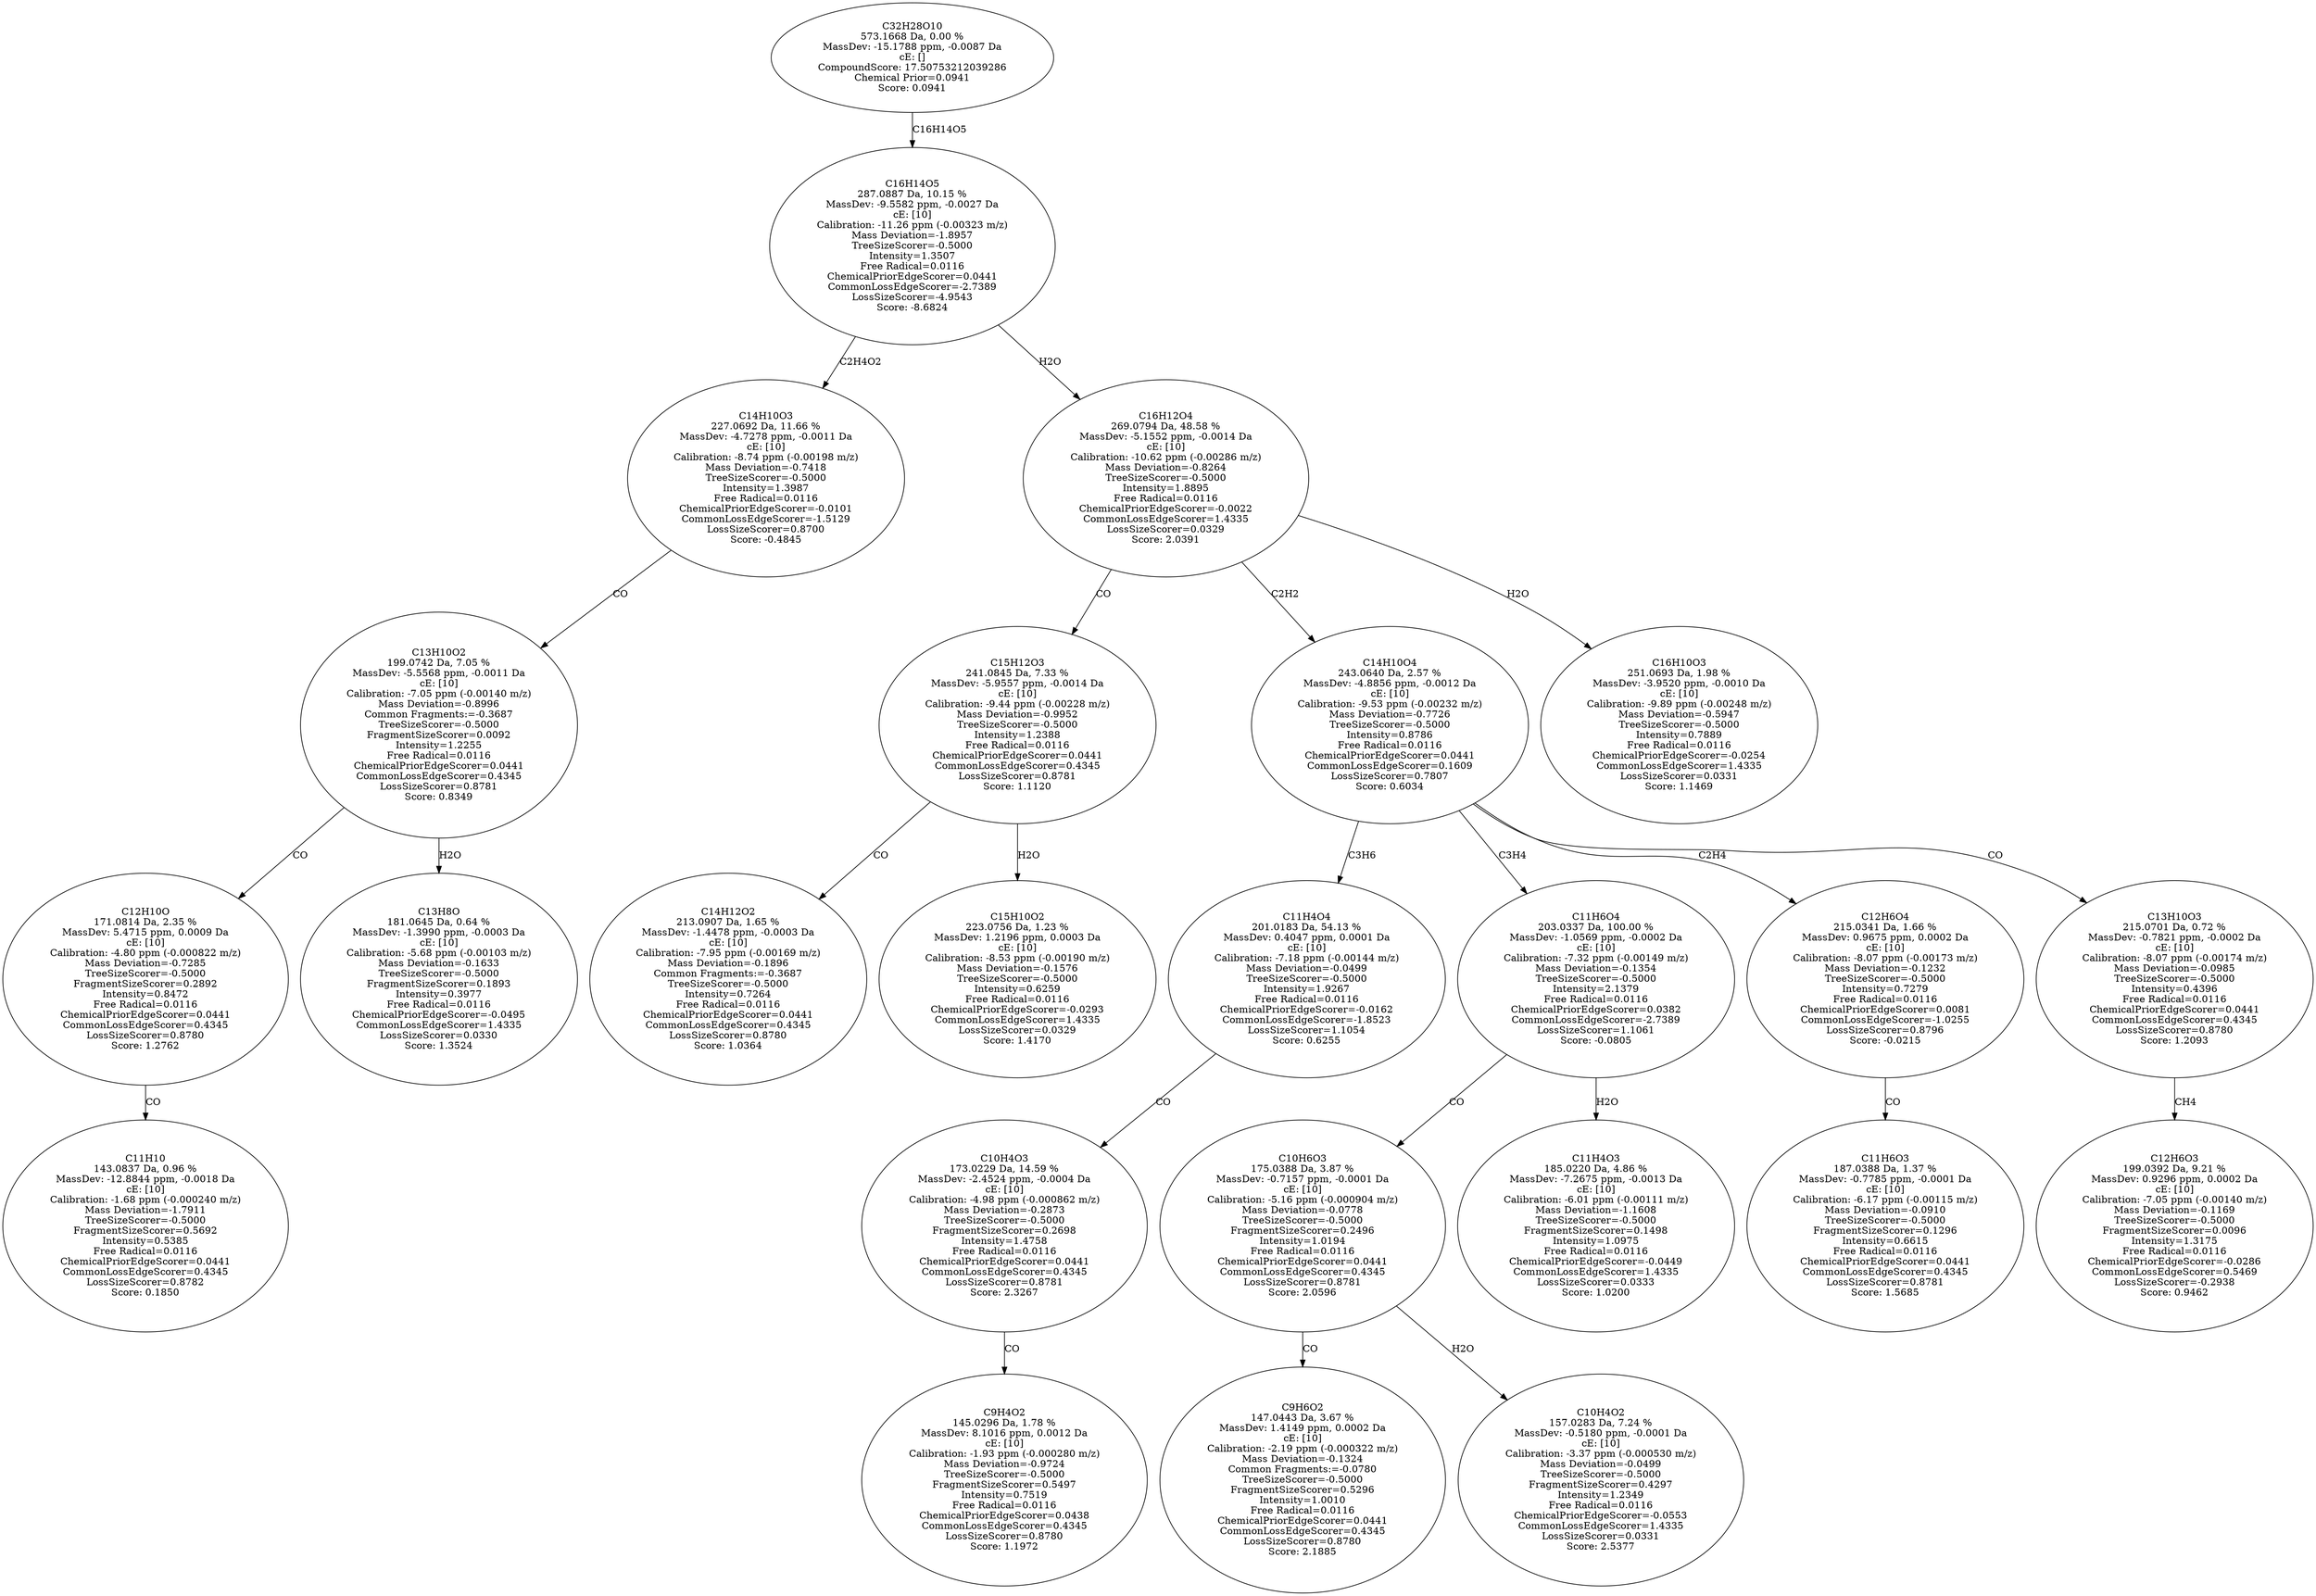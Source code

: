 strict digraph {
v1 [label="C11H10\n143.0837 Da, 0.96 %\nMassDev: -12.8844 ppm, -0.0018 Da\ncE: [10]\nCalibration: -1.68 ppm (-0.000240 m/z)\nMass Deviation=-1.7911\nTreeSizeScorer=-0.5000\nFragmentSizeScorer=0.5692\nIntensity=0.5385\nFree Radical=0.0116\nChemicalPriorEdgeScorer=0.0441\nCommonLossEdgeScorer=0.4345\nLossSizeScorer=0.8782\nScore: 0.1850"];
v2 [label="C12H10O\n171.0814 Da, 2.35 %\nMassDev: 5.4715 ppm, 0.0009 Da\ncE: [10]\nCalibration: -4.80 ppm (-0.000822 m/z)\nMass Deviation=-0.7285\nTreeSizeScorer=-0.5000\nFragmentSizeScorer=0.2892\nIntensity=0.8472\nFree Radical=0.0116\nChemicalPriorEdgeScorer=0.0441\nCommonLossEdgeScorer=0.4345\nLossSizeScorer=0.8780\nScore: 1.2762"];
v3 [label="C13H8O\n181.0645 Da, 0.64 %\nMassDev: -1.3990 ppm, -0.0003 Da\ncE: [10]\nCalibration: -5.68 ppm (-0.00103 m/z)\nMass Deviation=-0.1633\nTreeSizeScorer=-0.5000\nFragmentSizeScorer=0.1893\nIntensity=0.3977\nFree Radical=0.0116\nChemicalPriorEdgeScorer=-0.0495\nCommonLossEdgeScorer=1.4335\nLossSizeScorer=0.0330\nScore: 1.3524"];
v4 [label="C13H10O2\n199.0742 Da, 7.05 %\nMassDev: -5.5568 ppm, -0.0011 Da\ncE: [10]\nCalibration: -7.05 ppm (-0.00140 m/z)\nMass Deviation=-0.8996\nCommon Fragments:=-0.3687\nTreeSizeScorer=-0.5000\nFragmentSizeScorer=0.0092\nIntensity=1.2255\nFree Radical=0.0116\nChemicalPriorEdgeScorer=0.0441\nCommonLossEdgeScorer=0.4345\nLossSizeScorer=0.8781\nScore: 0.8349"];
v5 [label="C14H10O3\n227.0692 Da, 11.66 %\nMassDev: -4.7278 ppm, -0.0011 Da\ncE: [10]\nCalibration: -8.74 ppm (-0.00198 m/z)\nMass Deviation=-0.7418\nTreeSizeScorer=-0.5000\nIntensity=1.3987\nFree Radical=0.0116\nChemicalPriorEdgeScorer=-0.0101\nCommonLossEdgeScorer=-1.5129\nLossSizeScorer=0.8700\nScore: -0.4845"];
v6 [label="C14H12O2\n213.0907 Da, 1.65 %\nMassDev: -1.4478 ppm, -0.0003 Da\ncE: [10]\nCalibration: -7.95 ppm (-0.00169 m/z)\nMass Deviation=-0.1896\nCommon Fragments:=-0.3687\nTreeSizeScorer=-0.5000\nIntensity=0.7264\nFree Radical=0.0116\nChemicalPriorEdgeScorer=0.0441\nCommonLossEdgeScorer=0.4345\nLossSizeScorer=0.8780\nScore: 1.0364"];
v7 [label="C15H10O2\n223.0756 Da, 1.23 %\nMassDev: 1.2196 ppm, 0.0003 Da\ncE: [10]\nCalibration: -8.53 ppm (-0.00190 m/z)\nMass Deviation=-0.1576\nTreeSizeScorer=-0.5000\nIntensity=0.6259\nFree Radical=0.0116\nChemicalPriorEdgeScorer=-0.0293\nCommonLossEdgeScorer=1.4335\nLossSizeScorer=0.0329\nScore: 1.4170"];
v8 [label="C15H12O3\n241.0845 Da, 7.33 %\nMassDev: -5.9557 ppm, -0.0014 Da\ncE: [10]\nCalibration: -9.44 ppm (-0.00228 m/z)\nMass Deviation=-0.9952\nTreeSizeScorer=-0.5000\nIntensity=1.2388\nFree Radical=0.0116\nChemicalPriorEdgeScorer=0.0441\nCommonLossEdgeScorer=0.4345\nLossSizeScorer=0.8781\nScore: 1.1120"];
v9 [label="C9H4O2\n145.0296 Da, 1.78 %\nMassDev: 8.1016 ppm, 0.0012 Da\ncE: [10]\nCalibration: -1.93 ppm (-0.000280 m/z)\nMass Deviation=-0.9724\nTreeSizeScorer=-0.5000\nFragmentSizeScorer=0.5497\nIntensity=0.7519\nFree Radical=0.0116\nChemicalPriorEdgeScorer=0.0438\nCommonLossEdgeScorer=0.4345\nLossSizeScorer=0.8780\nScore: 1.1972"];
v10 [label="C10H4O3\n173.0229 Da, 14.59 %\nMassDev: -2.4524 ppm, -0.0004 Da\ncE: [10]\nCalibration: -4.98 ppm (-0.000862 m/z)\nMass Deviation=-0.2873\nTreeSizeScorer=-0.5000\nFragmentSizeScorer=0.2698\nIntensity=1.4758\nFree Radical=0.0116\nChemicalPriorEdgeScorer=0.0441\nCommonLossEdgeScorer=0.4345\nLossSizeScorer=0.8781\nScore: 2.3267"];
v11 [label="C11H4O4\n201.0183 Da, 54.13 %\nMassDev: 0.4047 ppm, 0.0001 Da\ncE: [10]\nCalibration: -7.18 ppm (-0.00144 m/z)\nMass Deviation=-0.0499\nTreeSizeScorer=-0.5000\nIntensity=1.9267\nFree Radical=0.0116\nChemicalPriorEdgeScorer=-0.0162\nCommonLossEdgeScorer=-1.8523\nLossSizeScorer=1.1054\nScore: 0.6255"];
v12 [label="C9H6O2\n147.0443 Da, 3.67 %\nMassDev: 1.4149 ppm, 0.0002 Da\ncE: [10]\nCalibration: -2.19 ppm (-0.000322 m/z)\nMass Deviation=-0.1324\nCommon Fragments:=-0.0780\nTreeSizeScorer=-0.5000\nFragmentSizeScorer=0.5296\nIntensity=1.0010\nFree Radical=0.0116\nChemicalPriorEdgeScorer=0.0441\nCommonLossEdgeScorer=0.4345\nLossSizeScorer=0.8780\nScore: 2.1885"];
v13 [label="C10H4O2\n157.0283 Da, 7.24 %\nMassDev: -0.5180 ppm, -0.0001 Da\ncE: [10]\nCalibration: -3.37 ppm (-0.000530 m/z)\nMass Deviation=-0.0499\nTreeSizeScorer=-0.5000\nFragmentSizeScorer=0.4297\nIntensity=1.2349\nFree Radical=0.0116\nChemicalPriorEdgeScorer=-0.0553\nCommonLossEdgeScorer=1.4335\nLossSizeScorer=0.0331\nScore: 2.5377"];
v14 [label="C10H6O3\n175.0388 Da, 3.87 %\nMassDev: -0.7157 ppm, -0.0001 Da\ncE: [10]\nCalibration: -5.16 ppm (-0.000904 m/z)\nMass Deviation=-0.0778\nTreeSizeScorer=-0.5000\nFragmentSizeScorer=0.2496\nIntensity=1.0194\nFree Radical=0.0116\nChemicalPriorEdgeScorer=0.0441\nCommonLossEdgeScorer=0.4345\nLossSizeScorer=0.8781\nScore: 2.0596"];
v15 [label="C11H4O3\n185.0220 Da, 4.86 %\nMassDev: -7.2675 ppm, -0.0013 Da\ncE: [10]\nCalibration: -6.01 ppm (-0.00111 m/z)\nMass Deviation=-1.1608\nTreeSizeScorer=-0.5000\nFragmentSizeScorer=0.1498\nIntensity=1.0975\nFree Radical=0.0116\nChemicalPriorEdgeScorer=-0.0449\nCommonLossEdgeScorer=1.4335\nLossSizeScorer=0.0333\nScore: 1.0200"];
v16 [label="C11H6O4\n203.0337 Da, 100.00 %\nMassDev: -1.0569 ppm, -0.0002 Da\ncE: [10]\nCalibration: -7.32 ppm (-0.00149 m/z)\nMass Deviation=-0.1354\nTreeSizeScorer=-0.5000\nIntensity=2.1379\nFree Radical=0.0116\nChemicalPriorEdgeScorer=0.0382\nCommonLossEdgeScorer=-2.7389\nLossSizeScorer=1.1061\nScore: -0.0805"];
v17 [label="C11H6O3\n187.0388 Da, 1.37 %\nMassDev: -0.7785 ppm, -0.0001 Da\ncE: [10]\nCalibration: -6.17 ppm (-0.00115 m/z)\nMass Deviation=-0.0910\nTreeSizeScorer=-0.5000\nFragmentSizeScorer=0.1296\nIntensity=0.6615\nFree Radical=0.0116\nChemicalPriorEdgeScorer=0.0441\nCommonLossEdgeScorer=0.4345\nLossSizeScorer=0.8781\nScore: 1.5685"];
v18 [label="C12H6O4\n215.0341 Da, 1.66 %\nMassDev: 0.9675 ppm, 0.0002 Da\ncE: [10]\nCalibration: -8.07 ppm (-0.00173 m/z)\nMass Deviation=-0.1232\nTreeSizeScorer=-0.5000\nIntensity=0.7279\nFree Radical=0.0116\nChemicalPriorEdgeScorer=0.0081\nCommonLossEdgeScorer=-1.0255\nLossSizeScorer=0.8796\nScore: -0.0215"];
v19 [label="C12H6O3\n199.0392 Da, 9.21 %\nMassDev: 0.9296 ppm, 0.0002 Da\ncE: [10]\nCalibration: -7.05 ppm (-0.00140 m/z)\nMass Deviation=-0.1169\nTreeSizeScorer=-0.5000\nFragmentSizeScorer=0.0096\nIntensity=1.3175\nFree Radical=0.0116\nChemicalPriorEdgeScorer=-0.0286\nCommonLossEdgeScorer=0.5469\nLossSizeScorer=-0.2938\nScore: 0.9462"];
v20 [label="C13H10O3\n215.0701 Da, 0.72 %\nMassDev: -0.7821 ppm, -0.0002 Da\ncE: [10]\nCalibration: -8.07 ppm (-0.00174 m/z)\nMass Deviation=-0.0985\nTreeSizeScorer=-0.5000\nIntensity=0.4396\nFree Radical=0.0116\nChemicalPriorEdgeScorer=0.0441\nCommonLossEdgeScorer=0.4345\nLossSizeScorer=0.8780\nScore: 1.2093"];
v21 [label="C14H10O4\n243.0640 Da, 2.57 %\nMassDev: -4.8856 ppm, -0.0012 Da\ncE: [10]\nCalibration: -9.53 ppm (-0.00232 m/z)\nMass Deviation=-0.7726\nTreeSizeScorer=-0.5000\nIntensity=0.8786\nFree Radical=0.0116\nChemicalPriorEdgeScorer=0.0441\nCommonLossEdgeScorer=0.1609\nLossSizeScorer=0.7807\nScore: 0.6034"];
v22 [label="C16H10O3\n251.0693 Da, 1.98 %\nMassDev: -3.9520 ppm, -0.0010 Da\ncE: [10]\nCalibration: -9.89 ppm (-0.00248 m/z)\nMass Deviation=-0.5947\nTreeSizeScorer=-0.5000\nIntensity=0.7889\nFree Radical=0.0116\nChemicalPriorEdgeScorer=-0.0254\nCommonLossEdgeScorer=1.4335\nLossSizeScorer=0.0331\nScore: 1.1469"];
v23 [label="C16H12O4\n269.0794 Da, 48.58 %\nMassDev: -5.1552 ppm, -0.0014 Da\ncE: [10]\nCalibration: -10.62 ppm (-0.00286 m/z)\nMass Deviation=-0.8264\nTreeSizeScorer=-0.5000\nIntensity=1.8895\nFree Radical=0.0116\nChemicalPriorEdgeScorer=-0.0022\nCommonLossEdgeScorer=1.4335\nLossSizeScorer=0.0329\nScore: 2.0391"];
v24 [label="C16H14O5\n287.0887 Da, 10.15 %\nMassDev: -9.5582 ppm, -0.0027 Da\ncE: [10]\nCalibration: -11.26 ppm (-0.00323 m/z)\nMass Deviation=-1.8957\nTreeSizeScorer=-0.5000\nIntensity=1.3507\nFree Radical=0.0116\nChemicalPriorEdgeScorer=0.0441\nCommonLossEdgeScorer=-2.7389\nLossSizeScorer=-4.9543\nScore: -8.6824"];
v25 [label="C32H28O10\n573.1668 Da, 0.00 %\nMassDev: -15.1788 ppm, -0.0087 Da\ncE: []\nCompoundScore: 17.50753212039286\nChemical Prior=0.0941\nScore: 0.0941"];
v2 -> v1 [label="CO"];
v4 -> v2 [label="CO"];
v4 -> v3 [label="H2O"];
v5 -> v4 [label="CO"];
v24 -> v5 [label="C2H4O2"];
v8 -> v6 [label="CO"];
v8 -> v7 [label="H2O"];
v23 -> v8 [label="CO"];
v10 -> v9 [label="CO"];
v11 -> v10 [label="CO"];
v21 -> v11 [label="C3H6"];
v14 -> v12 [label="CO"];
v14 -> v13 [label="H2O"];
v16 -> v14 [label="CO"];
v16 -> v15 [label="H2O"];
v21 -> v16 [label="C3H4"];
v18 -> v17 [label="CO"];
v21 -> v18 [label="C2H4"];
v20 -> v19 [label="CH4"];
v21 -> v20 [label="CO"];
v23 -> v21 [label="C2H2"];
v23 -> v22 [label="H2O"];
v24 -> v23 [label="H2O"];
v25 -> v24 [label="C16H14O5"];
}